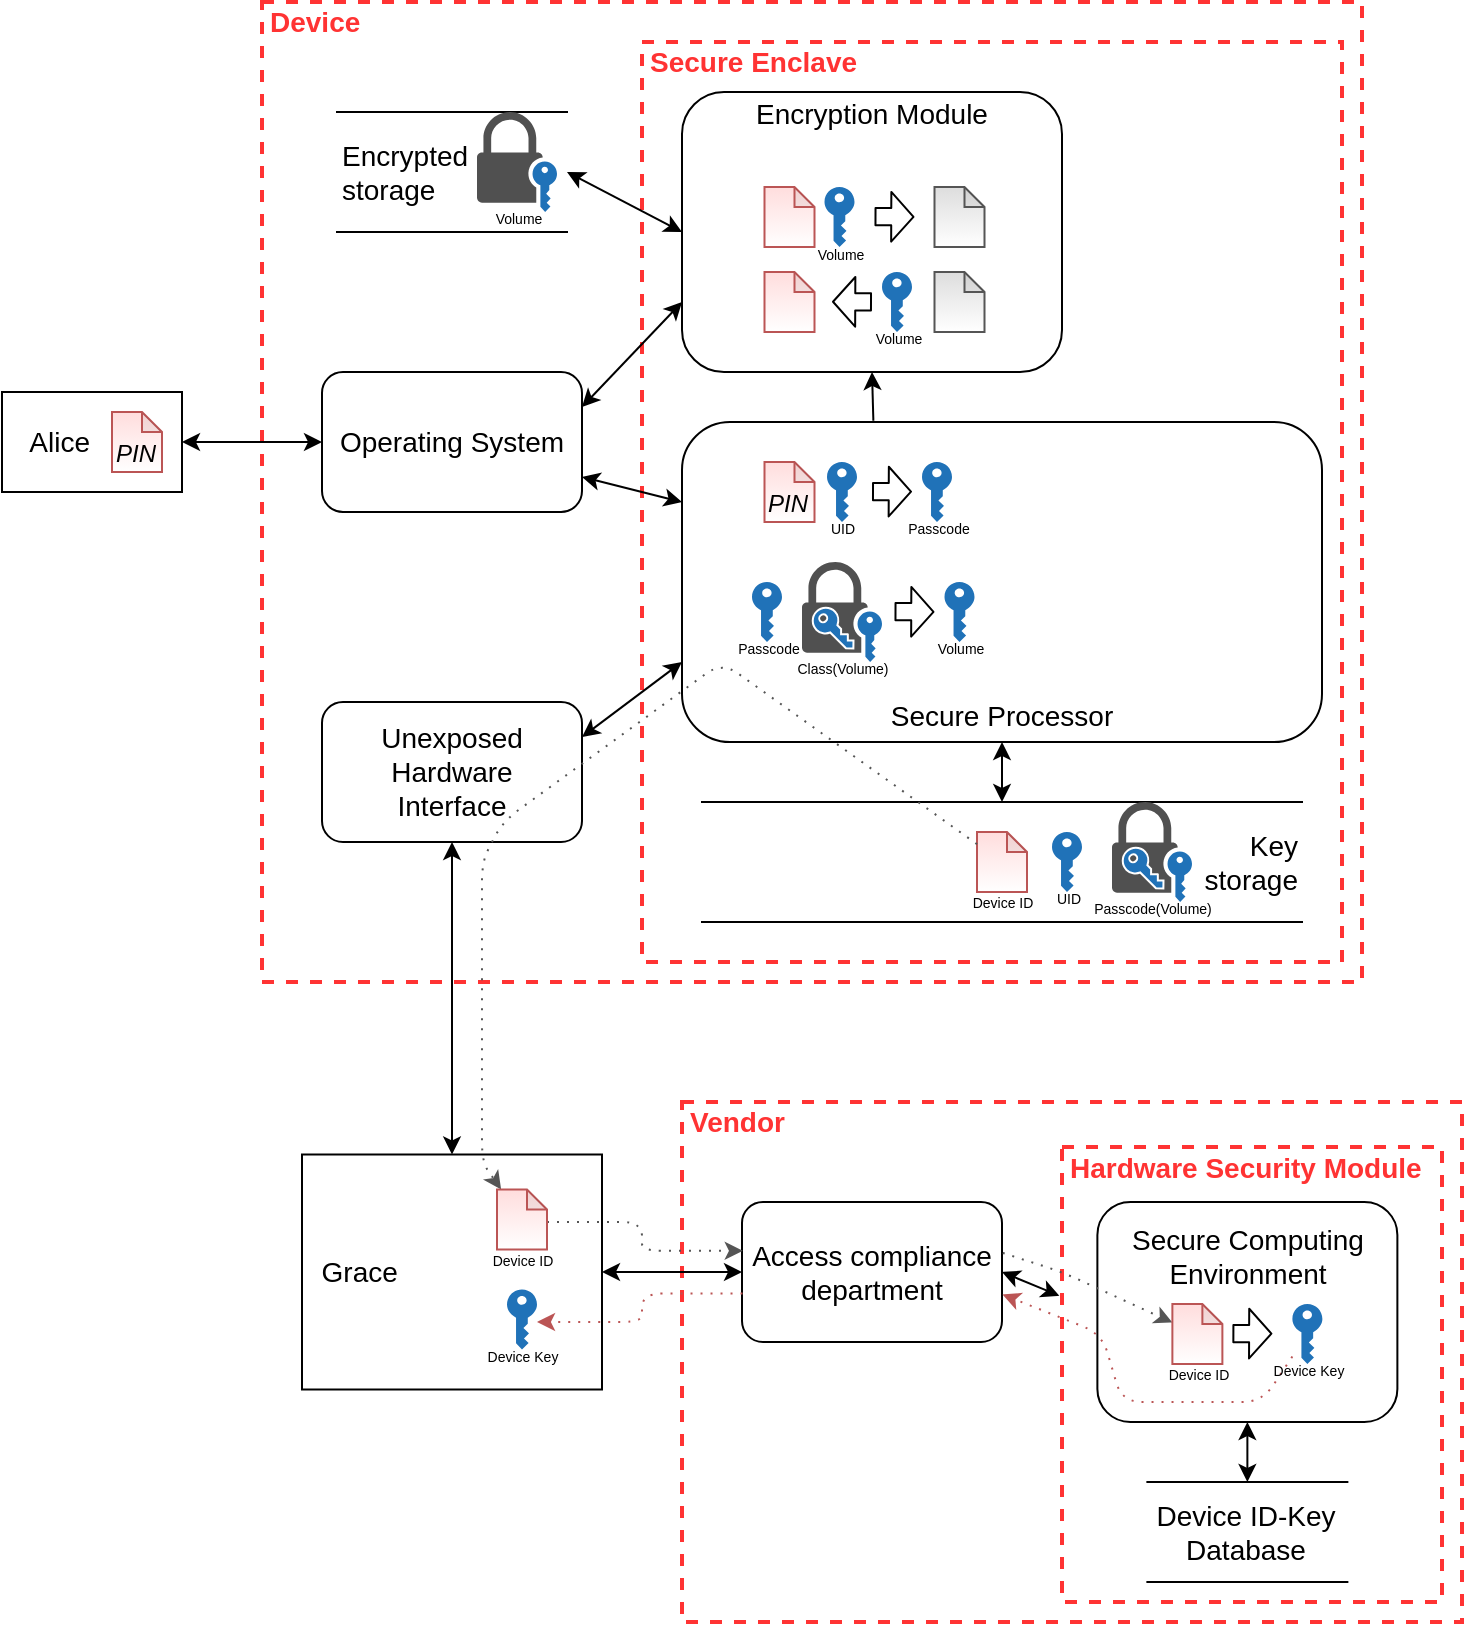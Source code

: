 <mxfile version="13.7.3" type="device"><diagram id="9IWmdSMfJTpE5Gw8eWRQ" name="Page-1"><mxGraphModel dx="1048" dy="743" grid="1" gridSize="10" guides="1" tooltips="1" connect="1" arrows="1" fold="1" page="0" pageScale="1" pageWidth="850" pageHeight="1100" math="0" shadow="0"><root><mxCell id="0"/><mxCell id="1" value="Base - device" style="" parent="0"/><mxCell id="GSGedw5-WUYgvnL6Agoe-82" value="&lt;font style=&quot;font-size: 14px&quot;&gt;Vendor&lt;/font&gt;" style="html=1;fontColor=#FF3333;fontStyle=1;align=left;verticalAlign=top;spacing=0;labelBorderColor=none;fillColor=none;dashed=1;strokeWidth=2;strokeColor=#FF3333;spacingLeft=4;spacingTop=-3;" parent="1" vertex="1"><mxGeometry x="220" y="370" width="390" height="260" as="geometry"/></mxCell><mxCell id="GSGedw5-WUYgvnL6Agoe-84" value="&lt;font style=&quot;font-size: 14px&quot;&gt;Hardware Security Module&lt;/font&gt;" style="html=1;fontColor=#FF3333;fontStyle=1;align=left;verticalAlign=top;spacing=0;labelBorderColor=none;fillColor=none;dashed=1;strokeWidth=2;strokeColor=#FF3333;spacingLeft=4;spacingTop=-3;" parent="1" vertex="1"><mxGeometry x="410" y="392.5" width="190" height="227.5" as="geometry"/></mxCell><mxCell id="GSGedw5-WUYgvnL6Agoe-89" value="&lt;div&gt;&lt;span style=&quot;font-size: 14px&quot;&gt;Secure Computing Environment&lt;/span&gt;&lt;/div&gt;&lt;div&gt;&lt;font style=&quot;font-size: 18px&quot;&gt;&amp;nbsp;&lt;/font&gt;&lt;/div&gt;&lt;div&gt;&lt;span style=&quot;font-size: 14px&quot;&gt;&lt;br&gt;&lt;/span&gt;&lt;/div&gt;&lt;div&gt;&lt;span style=&quot;font-size: 14px&quot;&gt;&lt;br&gt;&lt;/span&gt;&lt;/div&gt;" style="rounded=1;whiteSpace=wrap;html=1;align=center;" parent="1" vertex="1"><mxGeometry x="427.69" y="420" width="150" height="110" as="geometry"/></mxCell><mxCell id="WU7GWfCi_3GzVYFVgM7I-1" value="&lt;font style=&quot;font-size: 14px&quot;&gt;Device&lt;/font&gt;" style="html=1;fontColor=#FF3333;fontStyle=1;align=left;verticalAlign=top;spacing=0;labelBorderColor=none;fillColor=none;dashed=1;strokeWidth=2;strokeColor=#FF3333;spacingLeft=4;spacingTop=-3;" parent="1" vertex="1"><mxGeometry x="10" y="-180" width="550" height="490" as="geometry"/></mxCell><mxCell id="GSGedw5-WUYgvnL6Agoe-12" value="&lt;font style=&quot;font-size: 14px&quot;&gt;Secure Enclave&amp;nbsp;&lt;/font&gt;" style="html=1;fontColor=#FF3333;fontStyle=1;align=left;verticalAlign=top;spacing=0;labelBorderColor=none;fillColor=none;dashed=1;strokeWidth=2;strokeColor=#FF3333;spacingLeft=4;spacingTop=-3;" parent="1" vertex="1"><mxGeometry x="200" y="-160" width="350" height="460" as="geometry"/></mxCell><mxCell id="GSGedw5-WUYgvnL6Agoe-39" value="&lt;font style=&quot;font-size: 14px&quot;&gt;Encryption Module&lt;br&gt;&lt;br&gt;&lt;br&gt;&lt;br&gt;&lt;br&gt;&lt;br&gt;&lt;br&gt;&lt;br&gt;&lt;/font&gt;" style="rounded=1;whiteSpace=wrap;html=1;align=center;labelPosition=center;verticalLabelPosition=middle;verticalAlign=middle;" parent="1" vertex="1"><mxGeometry x="220" y="-135" width="190" height="140" as="geometry"/></mxCell><mxCell id="6bDTMTBKv5sGh3NFNe7v-2" value="&lt;blockquote style=&quot;margin: 0 0 0 40px ; border: none ; padding: 0px&quot;&gt;&lt;/blockquote&gt;&lt;span style=&quot;font-size: 14px&quot;&gt;Key&lt;/span&gt;&lt;br&gt;&lt;font style=&quot;font-size: 14px&quot;&gt;storage&lt;/font&gt;" style="shape=partialRectangle;whiteSpace=wrap;html=1;left=0;right=0;fillColor=none;align=right;" parent="1" vertex="1"><mxGeometry x="230" y="220" width="300" height="60" as="geometry"/></mxCell><mxCell id="rx-pIHJR_-xb5jepBgxt-20" value="&lt;font style=&quot;font-size: 14px&quot;&gt;&amp;nbsp; &amp;nbsp;Alice&lt;/font&gt;" style="rounded=0;whiteSpace=wrap;html=1;align=left;" parent="1" vertex="1"><mxGeometry x="-120" y="15" width="90" height="50" as="geometry"/></mxCell><mxCell id="rx-pIHJR_-xb5jepBgxt-44" value="" style="endArrow=classic;startArrow=classic;html=1;fontColor=#FF3333;entryX=1;entryY=0.5;entryDx=0;entryDy=0;exitX=0;exitY=0.5;exitDx=0;exitDy=0;" parent="1" source="I14JQnqc5djPPpYl-Pe8-3" target="rx-pIHJR_-xb5jepBgxt-20" edge="1"><mxGeometry width="50" height="50" relative="1" as="geometry"><mxPoint x="125" y="120" as="sourcePoint"/><mxPoint x="-25" y="82.5" as="targetPoint"/></mxGeometry></mxCell><mxCell id="I14JQnqc5djPPpYl-Pe8-3" value="&lt;font style=&quot;font-size: 14px&quot;&gt;Operating System&lt;/font&gt;" style="rounded=1;whiteSpace=wrap;html=1;" parent="1" vertex="1"><mxGeometry x="40" y="5" width="130" height="70" as="geometry"/></mxCell><mxCell id="I14JQnqc5djPPpYl-Pe8-5" value="" style="endArrow=classic;startArrow=classic;html=1;fontColor=#FF3333;entryX=1;entryY=0.25;entryDx=0;entryDy=0;exitX=0;exitY=0.75;exitDx=0;exitDy=0;startFill=1;" parent="1" source="GSGedw5-WUYgvnL6Agoe-39" target="I14JQnqc5djPPpYl-Pe8-3" edge="1"><mxGeometry width="50" height="50" relative="1" as="geometry"><mxPoint x="60" y="5" as="sourcePoint"/><mxPoint x="170" y="-2.5" as="targetPoint"/></mxGeometry></mxCell><mxCell id="6bDTMTBKv5sGh3NFNe7v-5" value="" style="endArrow=classic;startArrow=classic;html=1;fontColor=#FF3333;exitX=0;exitY=0.25;exitDx=0;exitDy=0;entryX=1;entryY=0.75;entryDx=0;entryDy=0;" parent="1" source="GSGedw5-WUYgvnL6Agoe-25" target="I14JQnqc5djPPpYl-Pe8-3" edge="1"><mxGeometry width="50" height="50" relative="1" as="geometry"><mxPoint x="60" y="45" as="sourcePoint"/><mxPoint x="180" y="35" as="targetPoint"/></mxGeometry></mxCell><mxCell id="GSGedw5-WUYgvnL6Agoe-2" value="&lt;span style=&quot;font-size: 7px&quot;&gt;&amp;nbsp;&lt;/span&gt;" style="shape=note;html=1;backgroundOutline=1;darkOpacity=0.05;size=10;labelPosition=center;verticalLabelPosition=bottom;align=center;verticalAlign=top;spacingTop=-10;gradientColor=#ffffff;fillColor=#FFDDDD;strokeColor=#BB5555;direction=south;rotation=-90;" parent="1" vertex="1"><mxGeometry x="258.75" y="-85" width="30" height="25" as="geometry"/></mxCell><mxCell id="GSGedw5-WUYgvnL6Agoe-11" value="" style="group" parent="1" vertex="1" connectable="0"><mxGeometry x="-65" y="25" width="25" height="30" as="geometry"/></mxCell><mxCell id="GSGedw5-WUYgvnL6Agoe-8" value="&lt;span style=&quot;font-size: 7px&quot;&gt;&amp;nbsp;&lt;/span&gt;" style="shape=note;html=1;backgroundOutline=1;darkOpacity=0.05;size=10;labelPosition=center;verticalLabelPosition=bottom;align=center;verticalAlign=top;spacingTop=-10;gradientColor=#ffffff;fillColor=#FFDDDD;strokeColor=#BB5555;" parent="GSGedw5-WUYgvnL6Agoe-11" vertex="1"><mxGeometry width="25" height="30" as="geometry"/></mxCell><mxCell id="GSGedw5-WUYgvnL6Agoe-9" value="&lt;i&gt;PIN&lt;br&gt;&lt;/i&gt;" style="text;html=1;align=center;verticalAlign=middle;whiteSpace=wrap;rounded=0;dashed=1;dashPattern=1 4;labelBorderColor=none;labelBackgroundColor=none;" parent="GSGedw5-WUYgvnL6Agoe-11" vertex="1"><mxGeometry x="2" y="13" width="20" height="15" as="geometry"/></mxCell><mxCell id="GSGedw5-WUYgvnL6Agoe-13" value="&lt;font style=&quot;font-size: 7px&quot;&gt;UID&lt;br&gt;&lt;/font&gt;" style="pointerEvents=1;shadow=0;dashed=0;html=1;strokeColor=none;labelPosition=center;verticalLabelPosition=bottom;verticalAlign=top;outlineConnect=0;align=center;shape=mxgraph.office.security.key_permissions;fillColor=#2072B8;fontSize=12;spacing=0;spacingTop=-10;dashPattern=1 4;labelBackgroundColor=none;" parent="1" vertex="1"><mxGeometry x="405.0" y="235" width="15" height="30" as="geometry"/></mxCell><mxCell id="GSGedw5-WUYgvnL6Agoe-21" value="" style="group" parent="1" vertex="1" connectable="0"><mxGeometry x="435" y="220" width="40" height="50" as="geometry"/></mxCell><mxCell id="GSGedw5-WUYgvnL6Agoe-17" value="&lt;font style=&quot;font-size: 7px&quot;&gt;Passcode(Volume)&lt;/font&gt;" style="pointerEvents=1;shadow=0;dashed=0;html=1;strokeColor=none;fillColor=#505050;labelPosition=center;verticalLabelPosition=bottom;verticalAlign=top;outlineConnect=0;align=center;shape=mxgraph.office.security.lock_with_key_security_blue;fontSize=12;dashPattern=1 4;labelBackgroundColor=none;spacing=0;spacingTop=-10;" parent="GSGedw5-WUYgvnL6Agoe-21" vertex="1"><mxGeometry width="40" height="50" as="geometry"/></mxCell><mxCell id="GSGedw5-WUYgvnL6Agoe-18" value="&lt;span style=&quot;color: rgba(0 , 0 , 0 , 0) ; font-family: monospace ; font-size: 0px ; background-color: rgb(255 , 255 , 255)&quot;&gt;%3CmxGraphModel%3E%3Croot%3E%3CmxCell%20id%3D%220%22%2F%3E%3CmxCell%20id%3D%221%22%20parent%3D%220%22%2F%3E%3CmxCell%20id%3D%222%22%20value%3D%22%22%20style%3D%22group%22%20vertex%3D%221%22%20connectable%3D%220%22%20parent%3D%221%22%3E%3CmxGeometry%20x%3D%22200%22%20y%3D%22200%22%20width%3D%2240%22%20height%3D%2250%22%20as%3D%22geometry%22%2F%3E%3C%2FmxCell%3E%3CmxCell%20id%3D%223%22%20value%3D%22%22%20style%3D%22pointerEvents%3D1%3Bshadow%3D0%3Bdashed%3D0%3Bhtml%3D1%3BstrokeColor%3Dnone%3BfillColor%3D%23505050%3BlabelPosition%3Dcenter%3BverticalLabelPosition%3Dbottom%3BverticalAlign%3Dtop%3BoutlineConnect%3D0%3Balign%3Dcenter%3Bshape%3Dmxgraph.office.security.lock_with_key_security_green%3B%22%20vertex%3D%221%22%20parent%3D%222%22%3E%3CmxGeometry%20width%3D%2240%22%20height%3D%2250%22%20as%3D%22geometry%22%2F%3E%3C%2FmxCell%3E%3CmxCell%20id%3D%224%22%20value%3D%22%22%20style%3D%22pointerEvents%3D1%3Bshadow%3D0%3Bhtml%3D1%3BlabelPosition%3Dcenter%3BverticalLabelPosition%3Dbottom%3BverticalAlign%3Dtop%3BoutlineConnect%3D0%3Balign%3Dcenter%3Bshape%3Dmxgraph.office.security.key_permissions%3BfillColor%3D%232072B8%3Brotation%3D-45%3Baspect%3Dfixed%3BstrokeColor%3D%23FFFFFF%3BstrokeWidth%3D1%3BperimeterSpacing%3D0%3B%22%20vertex%3D%221%22%20parent%3D%222%22%3E%3CmxGeometry%20x%3D%2210%22%20y%3D%2221%22%20width%3D%2213%22%20height%3D%2226%22%20as%3D%22geometry%22%2F%3E%3C%2FmxCell%3E%3C%2Froot%3E%3C%2FmxGraphModel%3E&lt;/span&gt;&lt;span style=&quot;color: rgba(0 , 0 , 0 , 0) ; font-family: monospace ; font-size: 0px ; background-color: rgb(255 , 255 , 255)&quot;&gt;%3CmxGraphModel%3E%3Croot%3E%3CmxCell%20id%3D%220%22%2F%3E%3CmxCell%20id%3D%221%22%20parent%3D%220%22%2F%3E%3CmxCell%20id%3D%222%22%20value%3D%22%22%20style%3D%22group%22%20vertex%3D%221%22%20connectable%3D%220%22%20parent%3D%221%22%3E%3CmxGeometry%20x%3D%22200%22%20y%3D%22200%22%20width%3D%2240%22%20height%3D%2250%22%20as%3D%22geometry%22%2F%3E%3C%2FmxCell%3E%3CmxCell%20id%3D%223%22%20value%3D%22%22%20style%3D%22pointerEvents%3D1%3Bshadow%3D0%3Bdashed%3D0%3Bhtml%3D1%3BstrokeColor%3Dnone%3BfillColor%3D%23505050%3BlabelPosition%3Dcenter%3BverticalLabelPosition%3Dbottom%3BverticalAlign%3Dtop%3BoutlineConnect%3D0%3Balign%3Dcenter%3Bshape%3Dmxgraph.office.security.lock_with_key_security_green%3B%22%20vertex%3D%221%22%20parent%3D%222%22%3E%3CmxGeometry%20width%3D%2240%22%20height%3D%2250%22%20as%3D%22geometry%22%2F%3E%3C%2FmxCell%3E%3CmxCell%20id%3D%224%22%20value%3D%22%22%20style%3D%22pointerEvents%3D1%3Bshadow%3D0%3Bhtml%3D1%3BlabelPosition%3Dcenter%3BverticalLabelPosition%3Dbottom%3BverticalAlign%3Dtop%3BoutlineConnect%3D0%3Balign%3Dcenter%3Bshape%3Dmxgraph.office.security.key_permissions%3BfillColor%3D%232072B8%3Brotation%3D-45%3Baspect%3Dfixed%3BstrokeColor%3D%23FFFFFF%3BstrokeWidth%3D1%3BperimeterSpacing%3D0%3B%22%20vertex%3D%221%22%20parent%3D%222%22%3E%3CmxGeometry%20x%3D%2210%22%20y%3D%2221%22%20width%3D%2213%22%20height%3D%2226%22%20as%3D%22geometry%22%2F%3E%3C%2FmxCell%3E%3C%2Froot%3E%3C%2FmxGraphModel%3E&lt;/span&gt;" style="pointerEvents=1;shadow=0;html=1;labelPosition=center;verticalLabelPosition=bottom;verticalAlign=top;outlineConnect=0;align=center;shape=mxgraph.office.security.key_permissions;fillColor=#2072B8;rotation=-45;aspect=fixed;strokeColor=#FFFFFF;strokeWidth=1;perimeterSpacing=0;" parent="GSGedw5-WUYgvnL6Agoe-21" vertex="1"><mxGeometry x="10" y="21" width="13" height="26" as="geometry"/></mxCell><mxCell id="GSGedw5-WUYgvnL6Agoe-25" value="&lt;font style=&quot;font-size: 14px&quot;&gt;&lt;br&gt;&lt;br&gt;&lt;br&gt;&lt;br&gt;&lt;br&gt;&lt;br&gt;&lt;br&gt;&lt;br&gt;Secure Processor&lt;/font&gt;" style="rounded=1;whiteSpace=wrap;html=1;align=center;labelPosition=center;verticalLabelPosition=middle;verticalAlign=middle;" parent="1" vertex="1"><mxGeometry x="220" y="30" width="320" height="160" as="geometry"/></mxCell><mxCell id="GSGedw5-WUYgvnL6Agoe-26" value="" style="group" parent="1" vertex="1" connectable="0"><mxGeometry x="261.25" y="50" width="25" height="30" as="geometry"/></mxCell><mxCell id="GSGedw5-WUYgvnL6Agoe-27" value="&lt;span style=&quot;font-size: 7px&quot;&gt;&amp;nbsp;&lt;/span&gt;" style="shape=note;html=1;backgroundOutline=1;darkOpacity=0.05;size=10;labelPosition=center;verticalLabelPosition=bottom;align=center;verticalAlign=top;spacingTop=-10;gradientColor=#ffffff;fillColor=#FFDDDD;strokeColor=#BB5555;" parent="GSGedw5-WUYgvnL6Agoe-26" vertex="1"><mxGeometry width="25" height="30" as="geometry"/></mxCell><mxCell id="GSGedw5-WUYgvnL6Agoe-28" value="&lt;i&gt;PIN&lt;br&gt;&lt;/i&gt;" style="text;html=1;align=center;verticalAlign=middle;whiteSpace=wrap;rounded=0;dashed=1;dashPattern=1 4;labelBorderColor=none;labelBackgroundColor=none;" parent="GSGedw5-WUYgvnL6Agoe-26" vertex="1"><mxGeometry x="2" y="13" width="20" height="15" as="geometry"/></mxCell><mxCell id="GSGedw5-WUYgvnL6Agoe-29" value="&lt;font style=&quot;font-size: 7px&quot;&gt;UID&lt;br&gt;&lt;/font&gt;" style="pointerEvents=1;shadow=0;dashed=0;html=1;strokeColor=none;labelPosition=center;verticalLabelPosition=bottom;verticalAlign=top;outlineConnect=0;align=center;shape=mxgraph.office.security.key_permissions;fillColor=#2072B8;fontSize=12;spacing=0;spacingTop=-10;dashPattern=1 4;labelBackgroundColor=none;" parent="1" vertex="1"><mxGeometry x="292.5" y="50" width="15" height="30" as="geometry"/></mxCell><mxCell id="GSGedw5-WUYgvnL6Agoe-30" value="" style="shape=flexArrow;endArrow=classic;html=1;width=8.605;endSize=3.375;endWidth=15.236;" parent="1" edge="1"><mxGeometry width="50" height="50" relative="1" as="geometry"><mxPoint x="315.0" y="64.76" as="sourcePoint"/><mxPoint x="335.0" y="64.84" as="targetPoint"/></mxGeometry></mxCell><mxCell id="GSGedw5-WUYgvnL6Agoe-31" value="&lt;font style=&quot;font-size: 7px&quot;&gt;Passcode&lt;br&gt;&lt;/font&gt;" style="pointerEvents=1;shadow=0;dashed=0;html=1;strokeColor=none;labelPosition=center;verticalLabelPosition=bottom;verticalAlign=top;outlineConnect=0;align=center;shape=mxgraph.office.security.key_permissions;fillColor=#2072B8;fontSize=12;spacing=0;spacingTop=-10;dashPattern=1 4;labelBackgroundColor=none;" parent="1" vertex="1"><mxGeometry x="340.0" y="50" width="15" height="30" as="geometry"/></mxCell><mxCell id="GSGedw5-WUYgvnL6Agoe-32" value="" style="endArrow=classic;startArrow=classic;html=1;fontColor=#FF3333;exitX=0.5;exitY=1;exitDx=0;exitDy=0;entryX=0.5;entryY=0;entryDx=0;entryDy=0;" parent="1" source="GSGedw5-WUYgvnL6Agoe-25" target="6bDTMTBKv5sGh3NFNe7v-2" edge="1"><mxGeometry width="50" height="50" relative="1" as="geometry"><mxPoint x="360" y="60" as="sourcePoint"/><mxPoint x="190" y="45" as="targetPoint"/></mxGeometry></mxCell><mxCell id="GSGedw5-WUYgvnL6Agoe-33" value="&lt;font style=&quot;font-size: 7px&quot;&gt;Passcode&lt;br&gt;&lt;/font&gt;" style="pointerEvents=1;shadow=0;dashed=0;html=1;strokeColor=none;labelPosition=center;verticalLabelPosition=bottom;verticalAlign=top;outlineConnect=0;align=center;shape=mxgraph.office.security.key_permissions;fillColor=#2072B8;fontSize=12;spacing=0;spacingTop=-10;dashPattern=1 4;labelBackgroundColor=none;" parent="1" vertex="1"><mxGeometry x="255.0" y="110" width="15" height="30" as="geometry"/></mxCell><mxCell id="GSGedw5-WUYgvnL6Agoe-34" value="" style="group" parent="1" vertex="1" connectable="0"><mxGeometry x="280" y="100" width="40" height="50" as="geometry"/></mxCell><mxCell id="GSGedw5-WUYgvnL6Agoe-35" value="&lt;font style=&quot;font-size: 7px&quot;&gt;Class(Volume)&lt;/font&gt;" style="pointerEvents=1;shadow=0;dashed=0;html=1;strokeColor=none;fillColor=#505050;labelPosition=center;verticalLabelPosition=bottom;verticalAlign=top;outlineConnect=0;align=center;shape=mxgraph.office.security.lock_with_key_security_blue;fontSize=12;dashPattern=1 4;labelBackgroundColor=none;spacing=0;spacingTop=-10;" parent="GSGedw5-WUYgvnL6Agoe-34" vertex="1"><mxGeometry width="40" height="50" as="geometry"/></mxCell><mxCell id="GSGedw5-WUYgvnL6Agoe-36" value="&lt;span style=&quot;color: rgba(0 , 0 , 0 , 0) ; font-family: monospace ; font-size: 0px ; background-color: rgb(255 , 255 , 255)&quot;&gt;%3CmxGraphModel%3E%3Croot%3E%3CmxCell%20id%3D%220%22%2F%3E%3CmxCell%20id%3D%221%22%20parent%3D%220%22%2F%3E%3CmxCell%20id%3D%222%22%20value%3D%22%22%20style%3D%22group%22%20vertex%3D%221%22%20connectable%3D%220%22%20parent%3D%221%22%3E%3CmxGeometry%20x%3D%22200%22%20y%3D%22200%22%20width%3D%2240%22%20height%3D%2250%22%20as%3D%22geometry%22%2F%3E%3C%2FmxCell%3E%3CmxCell%20id%3D%223%22%20value%3D%22%22%20style%3D%22pointerEvents%3D1%3Bshadow%3D0%3Bdashed%3D0%3Bhtml%3D1%3BstrokeColor%3Dnone%3BfillColor%3D%23505050%3BlabelPosition%3Dcenter%3BverticalLabelPosition%3Dbottom%3BverticalAlign%3Dtop%3BoutlineConnect%3D0%3Balign%3Dcenter%3Bshape%3Dmxgraph.office.security.lock_with_key_security_green%3B%22%20vertex%3D%221%22%20parent%3D%222%22%3E%3CmxGeometry%20width%3D%2240%22%20height%3D%2250%22%20as%3D%22geometry%22%2F%3E%3C%2FmxCell%3E%3CmxCell%20id%3D%224%22%20value%3D%22%22%20style%3D%22pointerEvents%3D1%3Bshadow%3D0%3Bhtml%3D1%3BlabelPosition%3Dcenter%3BverticalLabelPosition%3Dbottom%3BverticalAlign%3Dtop%3BoutlineConnect%3D0%3Balign%3Dcenter%3Bshape%3Dmxgraph.office.security.key_permissions%3BfillColor%3D%232072B8%3Brotation%3D-45%3Baspect%3Dfixed%3BstrokeColor%3D%23FFFFFF%3BstrokeWidth%3D1%3BperimeterSpacing%3D0%3B%22%20vertex%3D%221%22%20parent%3D%222%22%3E%3CmxGeometry%20x%3D%2210%22%20y%3D%2221%22%20width%3D%2213%22%20height%3D%2226%22%20as%3D%22geometry%22%2F%3E%3C%2FmxCell%3E%3C%2Froot%3E%3C%2FmxGraphModel%3E&lt;/span&gt;&lt;span style=&quot;color: rgba(0 , 0 , 0 , 0) ; font-family: monospace ; font-size: 0px ; background-color: rgb(255 , 255 , 255)&quot;&gt;%3CmxGraphModel%3E%3Croot%3E%3CmxCell%20id%3D%220%22%2F%3E%3CmxCell%20id%3D%221%22%20parent%3D%220%22%2F%3E%3CmxCell%20id%3D%222%22%20value%3D%22%22%20style%3D%22group%22%20vertex%3D%221%22%20connectable%3D%220%22%20parent%3D%221%22%3E%3CmxGeometry%20x%3D%22200%22%20y%3D%22200%22%20width%3D%2240%22%20height%3D%2250%22%20as%3D%22geometry%22%2F%3E%3C%2FmxCell%3E%3CmxCell%20id%3D%223%22%20value%3D%22%22%20style%3D%22pointerEvents%3D1%3Bshadow%3D0%3Bdashed%3D0%3Bhtml%3D1%3BstrokeColor%3Dnone%3BfillColor%3D%23505050%3BlabelPosition%3Dcenter%3BverticalLabelPosition%3Dbottom%3BverticalAlign%3Dtop%3BoutlineConnect%3D0%3Balign%3Dcenter%3Bshape%3Dmxgraph.office.security.lock_with_key_security_green%3B%22%20vertex%3D%221%22%20parent%3D%222%22%3E%3CmxGeometry%20width%3D%2240%22%20height%3D%2250%22%20as%3D%22geometry%22%2F%3E%3C%2FmxCell%3E%3CmxCell%20id%3D%224%22%20value%3D%22%22%20style%3D%22pointerEvents%3D1%3Bshadow%3D0%3Bhtml%3D1%3BlabelPosition%3Dcenter%3BverticalLabelPosition%3Dbottom%3BverticalAlign%3Dtop%3BoutlineConnect%3D0%3Balign%3Dcenter%3Bshape%3Dmxgraph.office.security.key_permissions%3BfillColor%3D%232072B8%3Brotation%3D-45%3Baspect%3Dfixed%3BstrokeColor%3D%23FFFFFF%3BstrokeWidth%3D1%3BperimeterSpacing%3D0%3B%22%20vertex%3D%221%22%20parent%3D%222%22%3E%3CmxGeometry%20x%3D%2210%22%20y%3D%2221%22%20width%3D%2213%22%20height%3D%2226%22%20as%3D%22geometry%22%2F%3E%3C%2FmxCell%3E%3C%2Froot%3E%3C%2FmxGraphModel%3E&lt;/span&gt;" style="pointerEvents=1;shadow=0;html=1;labelPosition=center;verticalLabelPosition=bottom;verticalAlign=top;outlineConnect=0;align=center;shape=mxgraph.office.security.key_permissions;fillColor=#2072B8;rotation=-45;aspect=fixed;strokeColor=#FFFFFF;strokeWidth=1;perimeterSpacing=0;" parent="GSGedw5-WUYgvnL6Agoe-34" vertex="1"><mxGeometry x="10" y="21" width="13" height="26" as="geometry"/></mxCell><mxCell id="GSGedw5-WUYgvnL6Agoe-37" value="" style="shape=flexArrow;endArrow=classic;html=1;width=8.605;endSize=3.375;endWidth=15.236;" parent="1" edge="1"><mxGeometry width="50" height="50" relative="1" as="geometry"><mxPoint x="326.25" y="124.83" as="sourcePoint"/><mxPoint x="346.25" y="124.91" as="targetPoint"/></mxGeometry></mxCell><mxCell id="GSGedw5-WUYgvnL6Agoe-38" value="&lt;font style=&quot;font-size: 7px&quot;&gt;Volume&lt;br&gt;&lt;/font&gt;" style="pointerEvents=1;shadow=0;dashed=0;html=1;strokeColor=none;labelPosition=center;verticalLabelPosition=bottom;verticalAlign=top;outlineConnect=0;align=center;shape=mxgraph.office.security.key_permissions;fillColor=#2072B8;fontSize=12;spacing=0;spacingTop=-10;dashPattern=1 4;labelBackgroundColor=none;" parent="1" vertex="1"><mxGeometry x="351.25" y="110" width="15" height="30" as="geometry"/></mxCell><mxCell id="GSGedw5-WUYgvnL6Agoe-40" value="" style="endArrow=classic;startArrow=classic;html=1;fontColor=#FF3333;entryX=0;entryY=0.5;entryDx=0;entryDy=0;exitX=1;exitY=0.5;exitDx=0;exitDy=0;" parent="1" source="I14JQnqc5djPPpYl-Pe8-4" target="GSGedw5-WUYgvnL6Agoe-39" edge="1"><mxGeometry width="50" height="50" relative="1" as="geometry"><mxPoint x="110" y="-65" as="sourcePoint"/><mxPoint x="190" y="2.5" as="targetPoint"/></mxGeometry></mxCell><mxCell id="GSGedw5-WUYgvnL6Agoe-50" value="&lt;font style=&quot;font-size: 7px&quot;&gt;Volume&lt;br&gt;&lt;/font&gt;" style="pointerEvents=1;shadow=0;dashed=0;html=1;strokeColor=none;labelPosition=center;verticalLabelPosition=bottom;verticalAlign=top;outlineConnect=0;align=center;shape=mxgraph.office.security.key_permissions;fillColor=#2072B8;fontSize=12;spacing=0;spacingTop=-10;dashPattern=1 4;labelBackgroundColor=none;" parent="1" vertex="1"><mxGeometry x="291.25" y="-87.5" width="15" height="30" as="geometry"/></mxCell><mxCell id="GSGedw5-WUYgvnL6Agoe-51" value="" style="shape=flexArrow;endArrow=classic;html=1;width=8.605;endSize=3.375;endWidth=15.236;" parent="1" edge="1"><mxGeometry width="50" height="50" relative="1" as="geometry"><mxPoint x="316.25" y="-72.67" as="sourcePoint"/><mxPoint x="336.25" y="-72.59" as="targetPoint"/></mxGeometry></mxCell><mxCell id="GSGedw5-WUYgvnL6Agoe-52" value="&lt;span style=&quot;font-size: 7px&quot;&gt;&amp;nbsp;&lt;/span&gt;" style="shape=note;html=1;backgroundOutline=1;darkOpacity=0.05;size=10;labelPosition=center;verticalLabelPosition=bottom;align=center;verticalAlign=top;spacingTop=-10;gradientColor=#ffffff;fillColor=#ddDDDD;strokeColor=#555555;" parent="1" vertex="1"><mxGeometry x="346.25" y="-87.5" width="25" height="30" as="geometry"/></mxCell><mxCell id="GSGedw5-WUYgvnL6Agoe-53" value="&lt;span style=&quot;font-size: 7px&quot;&gt;&amp;nbsp;&lt;/span&gt;" style="shape=note;html=1;backgroundOutline=1;darkOpacity=0.05;size=10;labelPosition=center;verticalLabelPosition=bottom;align=center;verticalAlign=top;spacingTop=-10;gradientColor=#ffffff;fillColor=#FFDDDD;strokeColor=#BB5555;direction=south;rotation=-90;" parent="1" vertex="1"><mxGeometry x="258.75" y="-42.5" width="30" height="25" as="geometry"/></mxCell><mxCell id="GSGedw5-WUYgvnL6Agoe-54" value="&lt;font style=&quot;font-size: 7px&quot;&gt;Volume&lt;br&gt;&lt;/font&gt;" style="pointerEvents=1;shadow=0;dashed=0;html=1;strokeColor=none;labelPosition=center;verticalLabelPosition=bottom;verticalAlign=top;outlineConnect=0;align=center;shape=mxgraph.office.security.key_permissions;fillColor=#2072B8;fontSize=12;spacing=0;spacingTop=-10;dashPattern=1 4;labelBackgroundColor=none;" parent="1" vertex="1"><mxGeometry x="320.0" y="-45" width="15" height="30" as="geometry"/></mxCell><mxCell id="GSGedw5-WUYgvnL6Agoe-55" value="" style="shape=flexArrow;endArrow=classic;html=1;width=8.605;endSize=3.375;endWidth=15.236;" parent="1" edge="1"><mxGeometry width="50" height="50" relative="1" as="geometry"><mxPoint x="315.0" y="-30.06" as="sourcePoint"/><mxPoint x="295.0" y="-30.14" as="targetPoint"/></mxGeometry></mxCell><mxCell id="GSGedw5-WUYgvnL6Agoe-56" value="&lt;span style=&quot;font-size: 7px&quot;&gt;&amp;nbsp;&lt;/span&gt;" style="shape=note;html=1;backgroundOutline=1;darkOpacity=0.05;size=10;labelPosition=center;verticalLabelPosition=bottom;align=center;verticalAlign=top;spacingTop=-10;gradientColor=#ffffff;fillColor=#ddDDDD;strokeColor=#555555;" parent="1" vertex="1"><mxGeometry x="346.25" y="-45" width="25" height="30" as="geometry"/></mxCell><mxCell id="GSGedw5-WUYgvnL6Agoe-59" value="" style="endArrow=classic;startArrow=none;html=1;fontColor=#FF3333;entryX=0.5;entryY=1;entryDx=0;entryDy=0;exitX=0.299;exitY=-0.004;exitDx=0;exitDy=0;startFill=0;exitPerimeter=0;" parent="1" source="GSGedw5-WUYgvnL6Agoe-25" target="GSGedw5-WUYgvnL6Agoe-39" edge="1"><mxGeometry width="50" height="50" relative="1" as="geometry"><mxPoint x="315.0" y="40.0" as="sourcePoint"/><mxPoint x="185.0" y="27.5" as="targetPoint"/></mxGeometry></mxCell><mxCell id="I14JQnqc5djPPpYl-Pe8-4" value="&lt;font style=&quot;font-size: 14px&quot;&gt;&lt;font style=&quot;font-size: 14px&quot;&gt;Encrypted&lt;br&gt;&lt;/font&gt;storage&lt;/font&gt;" style="shape=partialRectangle;whiteSpace=wrap;html=1;left=0;right=0;fillColor=none;align=left;" parent="1" vertex="1"><mxGeometry x="47.5" y="-125" width="115" height="60" as="geometry"/></mxCell><mxCell id="INQyxICaqIiIx_AOJg_e-4" value="&lt;font style=&quot;font-size: 7px&quot;&gt;Volume&lt;/font&gt;" style="pointerEvents=1;shadow=0;dashed=0;html=1;strokeColor=none;fillColor=#505050;labelPosition=center;verticalLabelPosition=bottom;verticalAlign=top;outlineConnect=0;align=center;shape=mxgraph.office.security.lock_with_key_security_blue;spacingTop=-10;spacing=0;" parent="1" vertex="1"><mxGeometry x="117.5" y="-125" width="40" height="50" as="geometry"/></mxCell><mxCell id="GSGedw5-WUYgvnL6Agoe-78" value="&lt;span style=&quot;font-size: 14px&quot;&gt;&amp;nbsp; Grace&lt;/span&gt;" style="rounded=0;whiteSpace=wrap;html=1;align=left;" parent="1" vertex="1"><mxGeometry x="30" y="396.25" width="150" height="117.5" as="geometry"/></mxCell><mxCell id="GSGedw5-WUYgvnL6Agoe-83" value="&lt;span style=&quot;font-size: 14px&quot;&gt;Access compliance department&lt;br&gt;&lt;/span&gt;" style="rounded=1;whiteSpace=wrap;html=1;" parent="1" vertex="1"><mxGeometry x="250" y="420" width="130" height="70" as="geometry"/></mxCell><mxCell id="GSGedw5-WUYgvnL6Agoe-85" value="" style="endArrow=classic;startArrow=classic;html=1;fontColor=#FF3333;entryX=1;entryY=0.5;entryDx=0;entryDy=0;exitX=0;exitY=0.5;exitDx=0;exitDy=0;" parent="1" source="GSGedw5-WUYgvnL6Agoe-83" target="GSGedw5-WUYgvnL6Agoe-78" edge="1"><mxGeometry width="50" height="50" relative="1" as="geometry"><mxPoint x="120.0" y="275.0" as="sourcePoint"/><mxPoint x="120.0" y="415" as="targetPoint"/></mxGeometry></mxCell><mxCell id="GSGedw5-WUYgvnL6Agoe-87" value="" style="endArrow=classic;startArrow=classic;html=1;fontColor=#FF3333;entryX=1;entryY=0.5;entryDx=0;entryDy=0;exitX=-0.007;exitY=0.327;exitDx=0;exitDy=0;exitPerimeter=0;" parent="1" source="GSGedw5-WUYgvnL6Agoe-84" target="GSGedw5-WUYgvnL6Agoe-83" edge="1"><mxGeometry width="50" height="50" relative="1" as="geometry"><mxPoint x="270.0" y="445" as="sourcePoint"/><mxPoint x="15.0" y="445" as="targetPoint"/></mxGeometry></mxCell><mxCell id="GSGedw5-WUYgvnL6Agoe-97" value="" style="endArrow=classic;html=1;dashed=1;dashPattern=1 4;fillColor=#1ba1e2;edgeStyle=orthogonalEdgeStyle;fontColor=#555555;strokeColor=#555555;rounded=1;entryX=0.003;entryY=0.349;entryDx=0;entryDy=0;entryPerimeter=0;" parent="1" source="mX8BEJVXPbg1tJlexL1T-7" target="GSGedw5-WUYgvnL6Agoe-83" edge="1"><mxGeometry width="50" height="50" relative="1" as="geometry"><mxPoint x="161.25" y="420" as="sourcePoint"/><mxPoint x="240" y="444" as="targetPoint"/><Array as="points"><mxPoint x="200" y="430"/><mxPoint x="200" y="444"/></Array></mxGeometry></mxCell><mxCell id="GSGedw5-WUYgvnL6Agoe-100" value="" style="endArrow=classic;html=1;fontColor=#FF3333;dashed=1;dashPattern=1 4;fillColor=#a20025;exitX=0.002;exitY=0.654;exitDx=0;exitDy=0;exitPerimeter=0;edgeStyle=orthogonalEdgeStyle;rounded=1;strokeColor=#BB5555;" parent="1" source="GSGedw5-WUYgvnL6Agoe-83" target="mX8BEJVXPbg1tJlexL1T-11" edge="1"><mxGeometry width="50" height="50" relative="1" as="geometry"><mxPoint x="437" y="463" as="sourcePoint"/><mxPoint x="160" y="490" as="targetPoint"/><Array as="points"><mxPoint x="200" y="466"/><mxPoint x="200" y="480"/></Array></mxGeometry></mxCell><mxCell id="GSGedw5-WUYgvnL6Agoe-104" value="&lt;blockquote style=&quot;margin: 0 0 0 40px ; border: none ; padding: 0px&quot;&gt;&lt;/blockquote&gt;&lt;span style=&quot;font-size: 14px&quot;&gt;&lt;div style=&quot;text-align: center&quot;&gt;&lt;span&gt;Device ID-Key Database&lt;/span&gt;&lt;/div&gt;&lt;/span&gt;" style="shape=partialRectangle;whiteSpace=wrap;html=1;left=0;right=0;fillColor=none;align=right;" parent="1" vertex="1"><mxGeometry x="452.69" y="560" width="100" height="50" as="geometry"/></mxCell><mxCell id="GSGedw5-WUYgvnL6Agoe-106" value="" style="endArrow=classic;startArrow=classic;html=1;fontColor=#FF3333;entryX=0.5;entryY=0;entryDx=0;entryDy=0;exitX=0.5;exitY=1;exitDx=0;exitDy=0;" parent="1" source="GSGedw5-WUYgvnL6Agoe-89" target="GSGedw5-WUYgvnL6Agoe-104" edge="1"><mxGeometry width="50" height="50" relative="1" as="geometry"><mxPoint x="420" y="476.833" as="sourcePoint"/><mxPoint x="380" y="467.5" as="targetPoint"/></mxGeometry></mxCell><mxCell id="GSGedw5-WUYgvnL6Agoe-108" value="" style="endArrow=classic;startArrow=classic;html=1;fontColor=#FF3333;entryX=0.5;entryY=0;entryDx=0;entryDy=0;exitX=0.5;exitY=1;exitDx=0;exitDy=0;" parent="1" source="mX8BEJVXPbg1tJlexL1T-1" target="GSGedw5-WUYgvnL6Agoe-78" edge="1"><mxGeometry width="50" height="50" relative="1" as="geometry"><mxPoint x="50" y="50.0" as="sourcePoint"/><mxPoint x="-20" y="50.0" as="targetPoint"/></mxGeometry></mxCell><mxCell id="GSGedw5-WUYgvnL6Agoe-124" value="" style="endArrow=classic;html=1;fontColor=#FF3333;dashed=1;dashPattern=1 4;strokeColor=#555555;exitX=1.003;exitY=0.364;exitDx=0;exitDy=0;exitPerimeter=0;" parent="1" source="GSGedw5-WUYgvnL6Agoe-83" target="mX8BEJVXPbg1tJlexL1T-8" edge="1"><mxGeometry width="50" height="50" relative="1" as="geometry"><mxPoint x="390.75" y="446" as="sourcePoint"/><mxPoint x="456.54" y="474.257" as="targetPoint"/><Array as="points"><mxPoint x="410" y="455"/></Array></mxGeometry></mxCell><mxCell id="GSGedw5-WUYgvnL6Agoe-125" value="" style="endArrow=classic;html=1;fontColor=#FF3333;dashed=1;dashPattern=1 4;strokeColor=#BB5555;entryX=1.002;entryY=0.661;entryDx=0;entryDy=0;entryPerimeter=0;" parent="1" source="mX8BEJVXPbg1tJlexL1T-10" target="GSGedw5-WUYgvnL6Agoe-83" edge="1"><mxGeometry width="50" height="50" relative="1" as="geometry"><mxPoint x="543.85" y="533.343" as="sourcePoint"/><mxPoint x="163.75" y="517.5" as="targetPoint"/><Array as="points"><mxPoint x="510" y="520"/><mxPoint x="440" y="520"/><mxPoint x="430" y="486"/></Array></mxGeometry></mxCell><mxCell id="mX8BEJVXPbg1tJlexL1T-1" value="&lt;font style=&quot;font-size: 14px&quot;&gt;Unexposed Hardware&lt;br&gt;Interface&lt;/font&gt;" style="rounded=1;whiteSpace=wrap;html=1;" vertex="1" parent="1"><mxGeometry x="40" y="170" width="130" height="70" as="geometry"/></mxCell><mxCell id="mX8BEJVXPbg1tJlexL1T-3" value="" style="endArrow=classic;startArrow=classic;html=1;fontColor=#FF3333;exitX=0;exitY=0.75;exitDx=0;exitDy=0;entryX=1;entryY=0.25;entryDx=0;entryDy=0;" edge="1" parent="1" source="GSGedw5-WUYgvnL6Agoe-25" target="mX8BEJVXPbg1tJlexL1T-1"><mxGeometry width="50" height="50" relative="1" as="geometry"><mxPoint x="230" y="80" as="sourcePoint"/><mxPoint x="180" y="67.5" as="targetPoint"/></mxGeometry></mxCell><mxCell id="mX8BEJVXPbg1tJlexL1T-5" value="&lt;span style=&quot;font-size: 7px&quot;&gt;Device ID&lt;br&gt;&lt;/span&gt;" style="shape=note;html=1;backgroundOutline=1;darkOpacity=0.05;size=10;labelPosition=center;verticalLabelPosition=bottom;align=center;verticalAlign=top;spacingTop=-10;gradientColor=#ffffff;fillColor=#FFDDDD;strokeColor=#BB5555;" vertex="1" parent="1"><mxGeometry x="367.5" y="235" width="25" height="30" as="geometry"/></mxCell><mxCell id="mX8BEJVXPbg1tJlexL1T-6" value="" style="endArrow=classic;html=1;fontColor=#FF3333;strokeColor=#555555;dashed=1;dashPattern=1 4;" edge="1" parent="1" source="mX8BEJVXPbg1tJlexL1T-5" target="mX8BEJVXPbg1tJlexL1T-7"><mxGeometry width="50" height="50" relative="1" as="geometry"><mxPoint x="250" y="360" as="sourcePoint"/><mxPoint x="190" y="360" as="targetPoint"/><Array as="points"><mxPoint x="240" y="150"/><mxPoint x="130" y="230"/><mxPoint x="120" y="250"/><mxPoint x="120" y="400"/></Array></mxGeometry></mxCell><mxCell id="mX8BEJVXPbg1tJlexL1T-7" value="&lt;span style=&quot;font-size: 7px&quot;&gt;Device ID&lt;br&gt;&lt;/span&gt;" style="shape=note;html=1;backgroundOutline=1;darkOpacity=0.05;size=10;labelPosition=center;verticalLabelPosition=bottom;align=center;verticalAlign=top;spacingTop=-10;gradientColor=#ffffff;fillColor=#FFDDDD;strokeColor=#BB5555;" vertex="1" parent="1"><mxGeometry x="127.5" y="413.75" width="25" height="30" as="geometry"/></mxCell><mxCell id="mX8BEJVXPbg1tJlexL1T-8" value="&lt;span style=&quot;font-size: 7px&quot;&gt;Device ID&lt;br&gt;&lt;/span&gt;" style="shape=note;html=1;backgroundOutline=1;darkOpacity=0.05;size=10;labelPosition=center;verticalLabelPosition=bottom;align=center;verticalAlign=top;spacingTop=-10;gradientColor=#ffffff;fillColor=#FFDDDD;strokeColor=#BB5555;" vertex="1" parent="1"><mxGeometry x="465.19" y="471" width="25" height="30" as="geometry"/></mxCell><mxCell id="mX8BEJVXPbg1tJlexL1T-9" value="" style="shape=flexArrow;endArrow=classic;html=1;width=8.605;endSize=3.375;endWidth=15.236;" edge="1" parent="1"><mxGeometry width="50" height="50" relative="1" as="geometry"><mxPoint x="495.19" y="485.76" as="sourcePoint"/><mxPoint x="515.19" y="485.84" as="targetPoint"/></mxGeometry></mxCell><mxCell id="mX8BEJVXPbg1tJlexL1T-10" value="&lt;font style=&quot;font-size: 7px&quot;&gt;Device Key&lt;br&gt;&lt;/font&gt;" style="pointerEvents=1;shadow=0;dashed=0;html=1;strokeColor=none;labelPosition=center;verticalLabelPosition=bottom;verticalAlign=top;outlineConnect=0;align=center;shape=mxgraph.office.security.key_permissions;fillColor=#2072B8;fontSize=12;spacing=0;spacingTop=-10;dashPattern=1 4;labelBackgroundColor=none;" vertex="1" parent="1"><mxGeometry x="525.19" y="471" width="15" height="30" as="geometry"/></mxCell><mxCell id="mX8BEJVXPbg1tJlexL1T-11" value="&lt;font style=&quot;font-size: 7px&quot;&gt;Device Key&lt;br&gt;&lt;/font&gt;" style="pointerEvents=1;shadow=0;dashed=0;html=1;strokeColor=none;labelPosition=center;verticalLabelPosition=bottom;verticalAlign=top;outlineConnect=0;align=center;shape=mxgraph.office.security.key_permissions;fillColor=#2072B8;fontSize=12;spacing=0;spacingTop=-10;dashPattern=1 4;labelBackgroundColor=none;" vertex="1" parent="1"><mxGeometry x="132.5" y="463.75" width="15" height="30" as="geometry"/></mxCell></root></mxGraphModel></diagram></mxfile>